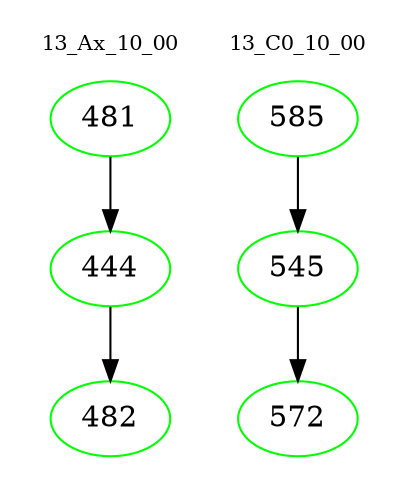 digraph{
subgraph cluster_0 {
color = white
label = "13_Ax_10_00";
fontsize=10;
T0_481 [label="481", color="green"]
T0_481 -> T0_444 [color="black"]
T0_444 [label="444", color="green"]
T0_444 -> T0_482 [color="black"]
T0_482 [label="482", color="green"]
}
subgraph cluster_1 {
color = white
label = "13_C0_10_00";
fontsize=10;
T1_585 [label="585", color="green"]
T1_585 -> T1_545 [color="black"]
T1_545 [label="545", color="green"]
T1_545 -> T1_572 [color="black"]
T1_572 [label="572", color="green"]
}
}
